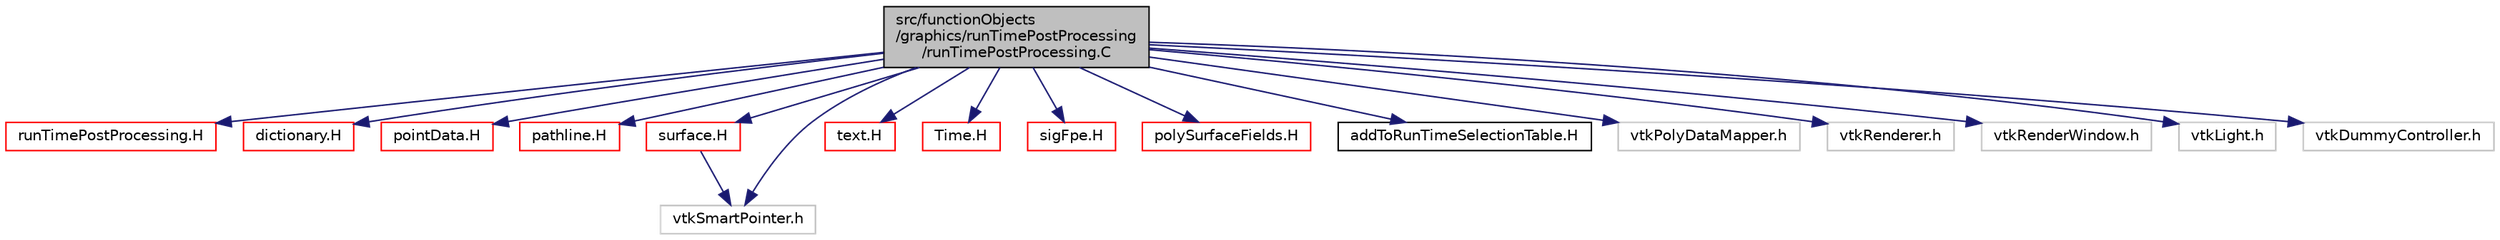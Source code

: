 digraph "src/functionObjects/graphics/runTimePostProcessing/runTimePostProcessing.C"
{
  bgcolor="transparent";
  edge [fontname="Helvetica",fontsize="10",labelfontname="Helvetica",labelfontsize="10"];
  node [fontname="Helvetica",fontsize="10",shape=record];
  Node1 [label="src/functionObjects\l/graphics/runTimePostProcessing\l/runTimePostProcessing.C",height=0.2,width=0.4,color="black", fillcolor="grey75", style="filled" fontcolor="black"];
  Node1 -> Node2 [color="midnightblue",fontsize="10",style="solid",fontname="Helvetica"];
  Node2 [label="runTimePostProcessing.H",height=0.2,width=0.4,color="red",URL="$runTimePostProcessing_8H.html"];
  Node1 -> Node3 [color="midnightblue",fontsize="10",style="solid",fontname="Helvetica"];
  Node3 [label="dictionary.H",height=0.2,width=0.4,color="red",URL="$dictionary_8H.html"];
  Node1 -> Node4 [color="midnightblue",fontsize="10",style="solid",fontname="Helvetica"];
  Node4 [label="pointData.H",height=0.2,width=0.4,color="red",URL="$pointData_8H.html"];
  Node1 -> Node5 [color="midnightblue",fontsize="10",style="solid",fontname="Helvetica"];
  Node5 [label="pathline.H",height=0.2,width=0.4,color="red",URL="$pathline_8H.html"];
  Node1 -> Node6 [color="midnightblue",fontsize="10",style="solid",fontname="Helvetica"];
  Node6 [label="surface.H",height=0.2,width=0.4,color="red",URL="$surface_8H.html"];
  Node6 -> Node7 [color="midnightblue",fontsize="10",style="solid",fontname="Helvetica"];
  Node7 [label="vtkSmartPointer.h",height=0.2,width=0.4,color="grey75"];
  Node1 -> Node8 [color="midnightblue",fontsize="10",style="solid",fontname="Helvetica"];
  Node8 [label="text.H",height=0.2,width=0.4,color="red",URL="$text_8H.html"];
  Node1 -> Node9 [color="midnightblue",fontsize="10",style="solid",fontname="Helvetica"];
  Node9 [label="Time.H",height=0.2,width=0.4,color="red",URL="$Time_8H.html"];
  Node1 -> Node10 [color="midnightblue",fontsize="10",style="solid",fontname="Helvetica"];
  Node10 [label="sigFpe.H",height=0.2,width=0.4,color="red",URL="$sigFpe_8H.html"];
  Node1 -> Node11 [color="midnightblue",fontsize="10",style="solid",fontname="Helvetica"];
  Node11 [label="polySurfaceFields.H",height=0.2,width=0.4,color="red",URL="$polySurfaceFields_8H.html",tooltip="Fields for polySurface. "];
  Node1 -> Node12 [color="midnightblue",fontsize="10",style="solid",fontname="Helvetica"];
  Node12 [label="addToRunTimeSelectionTable.H",height=0.2,width=0.4,color="black",URL="$addToRunTimeSelectionTable_8H.html",tooltip="Macros for easy insertion into run-time selection tables. "];
  Node1 -> Node13 [color="midnightblue",fontsize="10",style="solid",fontname="Helvetica"];
  Node13 [label="vtkPolyDataMapper.h",height=0.2,width=0.4,color="grey75"];
  Node1 -> Node14 [color="midnightblue",fontsize="10",style="solid",fontname="Helvetica"];
  Node14 [label="vtkRenderer.h",height=0.2,width=0.4,color="grey75"];
  Node1 -> Node15 [color="midnightblue",fontsize="10",style="solid",fontname="Helvetica"];
  Node15 [label="vtkRenderWindow.h",height=0.2,width=0.4,color="grey75"];
  Node1 -> Node7 [color="midnightblue",fontsize="10",style="solid",fontname="Helvetica"];
  Node1 -> Node16 [color="midnightblue",fontsize="10",style="solid",fontname="Helvetica"];
  Node16 [label="vtkLight.h",height=0.2,width=0.4,color="grey75"];
  Node1 -> Node17 [color="midnightblue",fontsize="10",style="solid",fontname="Helvetica"];
  Node17 [label="vtkDummyController.h",height=0.2,width=0.4,color="grey75"];
}
